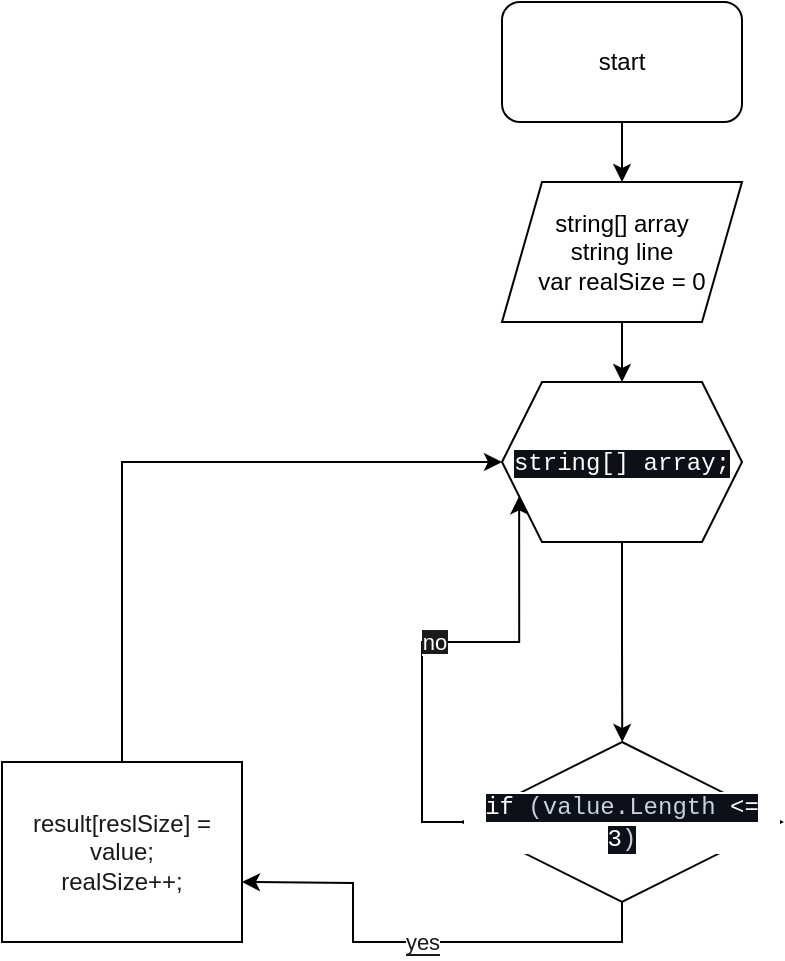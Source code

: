 <mxfile version="20.3.2" type="github">
  <diagram id="YP-MlucsAYeQETlOywwn" name="Страница 1">
    <mxGraphModel dx="1673" dy="934" grid="1" gridSize="10" guides="1" tooltips="1" connect="1" arrows="1" fold="1" page="1" pageScale="1" pageWidth="827" pageHeight="1169" math="0" shadow="0">
      <root>
        <mxCell id="0" />
        <mxCell id="1" parent="0" />
        <mxCell id="xQz9ynv2339UHXqiRjpj-4" style="edgeStyle=orthogonalEdgeStyle;rounded=0;orthogonalLoop=1;jettySize=auto;html=1;exitX=0.5;exitY=1;exitDx=0;exitDy=0;entryX=0.5;entryY=0;entryDx=0;entryDy=0;" edge="1" parent="1" source="xQz9ynv2339UHXqiRjpj-1" target="xQz9ynv2339UHXqiRjpj-2">
          <mxGeometry relative="1" as="geometry" />
        </mxCell>
        <mxCell id="xQz9ynv2339UHXqiRjpj-1" value="start" style="rounded=1;whiteSpace=wrap;html=1;" vertex="1" parent="1">
          <mxGeometry x="330" y="20" width="120" height="60" as="geometry" />
        </mxCell>
        <mxCell id="xQz9ynv2339UHXqiRjpj-5" style="edgeStyle=orthogonalEdgeStyle;rounded=0;orthogonalLoop=1;jettySize=auto;html=1;exitX=0.5;exitY=1;exitDx=0;exitDy=0;entryX=0.5;entryY=0;entryDx=0;entryDy=0;" edge="1" parent="1" source="xQz9ynv2339UHXqiRjpj-2" target="xQz9ynv2339UHXqiRjpj-3">
          <mxGeometry relative="1" as="geometry" />
        </mxCell>
        <mxCell id="xQz9ynv2339UHXqiRjpj-2" value="string[] array&lt;br&gt;string line&lt;br&gt;var realSize = 0" style="shape=parallelogram;perimeter=parallelogramPerimeter;whiteSpace=wrap;html=1;fixedSize=1;" vertex="1" parent="1">
          <mxGeometry x="330" y="110" width="120" height="70" as="geometry" />
        </mxCell>
        <mxCell id="xQz9ynv2339UHXqiRjpj-8" style="edgeStyle=orthogonalEdgeStyle;rounded=0;orthogonalLoop=1;jettySize=auto;html=1;exitX=0.5;exitY=1;exitDx=0;exitDy=0;fontColor=#FFFFFF;" edge="1" parent="1" source="xQz9ynv2339UHXqiRjpj-3">
          <mxGeometry relative="1" as="geometry">
            <mxPoint x="390.118" y="390" as="targetPoint" />
          </mxGeometry>
        </mxCell>
        <mxCell id="xQz9ynv2339UHXqiRjpj-3" value="&lt;font color=&quot;#ffffff&quot;&gt;&lt;span style=&quot;box-sizing: border-box; font-family: ui-monospace, SFMono-Regular, &amp;quot;SF Mono&amp;quot;, Menlo, Consolas, &amp;quot;Liberation Mono&amp;quot;, monospace; text-align: start; background-color: rgb(13, 17, 23);&quot; class=&quot;pl-k&quot;&gt;string&lt;/span&gt;&lt;span style=&quot;font-family: ui-monospace, SFMono-Regular, &amp;quot;SF Mono&amp;quot;, Menlo, Consolas, &amp;quot;Liberation Mono&amp;quot;, monospace; text-align: start; background-color: rgb(13, 17, 23);&quot;&gt;[] &lt;/span&gt;&lt;span style=&quot;box-sizing: border-box; font-family: ui-monospace, SFMono-Regular, &amp;quot;SF Mono&amp;quot;, Menlo, Consolas, &amp;quot;Liberation Mono&amp;quot;, monospace; text-align: start; background-color: rgb(13, 17, 23);&quot; class=&quot;pl-en&quot;&gt;array&lt;/span&gt;&lt;span style=&quot;font-family: ui-monospace, SFMono-Regular, &amp;quot;SF Mono&amp;quot;, Menlo, Consolas, &amp;quot;Liberation Mono&amp;quot;, monospace; text-align: start; background-color: rgb(13, 17, 23);&quot;&gt;;&lt;/span&gt;&lt;/font&gt;" style="shape=hexagon;perimeter=hexagonPerimeter2;whiteSpace=wrap;html=1;fixedSize=1;" vertex="1" parent="1">
          <mxGeometry x="330" y="210" width="120" height="80" as="geometry" />
        </mxCell>
        <mxCell id="xQz9ynv2339UHXqiRjpj-10" value="&lt;span style=&quot;background-color: rgb(26, 26, 26);&quot;&gt;no&lt;/span&gt;" style="edgeStyle=orthogonalEdgeStyle;rounded=0;orthogonalLoop=1;jettySize=auto;html=1;exitX=0;exitY=0.5;exitDx=0;exitDy=0;entryX=0;entryY=0.75;entryDx=0;entryDy=0;fontColor=#FFFFFF;" edge="1" parent="1" source="xQz9ynv2339UHXqiRjpj-9" target="xQz9ynv2339UHXqiRjpj-3">
          <mxGeometry relative="1" as="geometry" />
        </mxCell>
        <mxCell id="xQz9ynv2339UHXqiRjpj-11" value="&lt;span style=&quot;background-color: rgb(255, 255, 255);&quot;&gt;yes&lt;/span&gt;" style="edgeStyle=orthogonalEdgeStyle;rounded=0;orthogonalLoop=1;jettySize=auto;html=1;exitX=0.5;exitY=1;exitDx=0;exitDy=0;labelBackgroundColor=#1A1A1A;fontColor=#1A1A1A;strokeColor=#000000;" edge="1" parent="1" source="xQz9ynv2339UHXqiRjpj-9">
          <mxGeometry relative="1" as="geometry">
            <mxPoint x="200" y="460" as="targetPoint" />
          </mxGeometry>
        </mxCell>
        <mxCell id="xQz9ynv2339UHXqiRjpj-9" value="&lt;span style=&quot;box-sizing: border-box; color: var(--color-prettylights-syntax-keyword); font-family: ui-monospace, SFMono-Regular, &amp;quot;SF Mono&amp;quot;, Menlo, Consolas, &amp;quot;Liberation Mono&amp;quot;, monospace; text-align: start; background-color: rgb(13, 17, 23);&quot; class=&quot;pl-k&quot;&gt;if&lt;/span&gt;&lt;span style=&quot;color: rgb(201, 209, 217); font-family: ui-monospace, SFMono-Regular, &amp;quot;SF Mono&amp;quot;, Menlo, Consolas, &amp;quot;Liberation Mono&amp;quot;, monospace; text-align: start; background-color: rgb(13, 17, 23);&quot;&gt; (&lt;/span&gt;&lt;span style=&quot;box-sizing: border-box; color: rgb(201, 209, 217); font-family: ui-monospace, SFMono-Regular, &amp;quot;SF Mono&amp;quot;, Menlo, Consolas, &amp;quot;Liberation Mono&amp;quot;, monospace; text-align: start; background-color: rgb(13, 17, 23);&quot; class=&quot;pl-smi&quot;&gt;value&lt;/span&gt;&lt;span style=&quot;color: rgb(201, 209, 217); font-family: ui-monospace, SFMono-Regular, &amp;quot;SF Mono&amp;quot;, Menlo, Consolas, &amp;quot;Liberation Mono&amp;quot;, monospace; text-align: start; background-color: rgb(13, 17, 23);&quot;&gt;.&lt;/span&gt;&lt;span style=&quot;box-sizing: border-box; color: rgb(201, 209, 217); font-family: ui-monospace, SFMono-Regular, &amp;quot;SF Mono&amp;quot;, Menlo, Consolas, &amp;quot;Liberation Mono&amp;quot;, monospace; text-align: start; background-color: rgb(13, 17, 23);&quot; class=&quot;pl-smi&quot;&gt;Length&lt;/span&gt;&lt;span style=&quot;color: rgb(201, 209, 217); font-family: ui-monospace, SFMono-Regular, &amp;quot;SF Mono&amp;quot;, Menlo, Consolas, &amp;quot;Liberation Mono&amp;quot;, monospace; text-align: start; background-color: rgb(13, 17, 23);&quot;&gt; &lt;/span&gt;&lt;span style=&quot;box-sizing: border-box; color: var(--color-prettylights-syntax-keyword); font-family: ui-monospace, SFMono-Regular, &amp;quot;SF Mono&amp;quot;, Menlo, Consolas, &amp;quot;Liberation Mono&amp;quot;, monospace; text-align: start; background-color: rgb(13, 17, 23);&quot; class=&quot;pl-k&quot;&gt;&amp;lt;=&lt;/span&gt;&lt;span style=&quot;color: rgb(201, 209, 217); font-family: ui-monospace, SFMono-Regular, &amp;quot;SF Mono&amp;quot;, Menlo, Consolas, &amp;quot;Liberation Mono&amp;quot;, monospace; text-align: start; background-color: rgb(13, 17, 23);&quot;&gt; &lt;/span&gt;&lt;span style=&quot;box-sizing: border-box; color: var(--color-prettylights-syntax-constant); font-family: ui-monospace, SFMono-Regular, &amp;quot;SF Mono&amp;quot;, Menlo, Consolas, &amp;quot;Liberation Mono&amp;quot;, monospace; text-align: start; background-color: rgb(13, 17, 23);&quot; class=&quot;pl-c1&quot;&gt;3&lt;/span&gt;&lt;span style=&quot;color: rgb(201, 209, 217); font-family: ui-monospace, SFMono-Regular, &amp;quot;SF Mono&amp;quot;, Menlo, Consolas, &amp;quot;Liberation Mono&amp;quot;, monospace; text-align: start; background-color: rgb(13, 17, 23);&quot;&gt;)&lt;/span&gt;" style="rhombus;whiteSpace=wrap;html=1;labelBackgroundColor=#FFFFFF;fontColor=#FFFFFF;" vertex="1" parent="1">
          <mxGeometry x="310" y="390" width="160" height="80" as="geometry" />
        </mxCell>
        <mxCell id="xQz9ynv2339UHXqiRjpj-13" style="edgeStyle=orthogonalEdgeStyle;rounded=0;orthogonalLoop=1;jettySize=auto;html=1;exitX=0.5;exitY=0;exitDx=0;exitDy=0;entryX=0;entryY=0.5;entryDx=0;entryDy=0;labelBackgroundColor=#FFFFFF;strokeColor=#000000;fontColor=#1A1A1A;" edge="1" parent="1" source="xQz9ynv2339UHXqiRjpj-12" target="xQz9ynv2339UHXqiRjpj-3">
          <mxGeometry relative="1" as="geometry" />
        </mxCell>
        <mxCell id="xQz9ynv2339UHXqiRjpj-12" value="result[reslSize] = value;&lt;br&gt;realSize++;" style="rounded=0;whiteSpace=wrap;html=1;labelBackgroundColor=#FFFFFF;fontColor=#1A1A1A;" vertex="1" parent="1">
          <mxGeometry x="80" y="400" width="120" height="90" as="geometry" />
        </mxCell>
      </root>
    </mxGraphModel>
  </diagram>
</mxfile>
